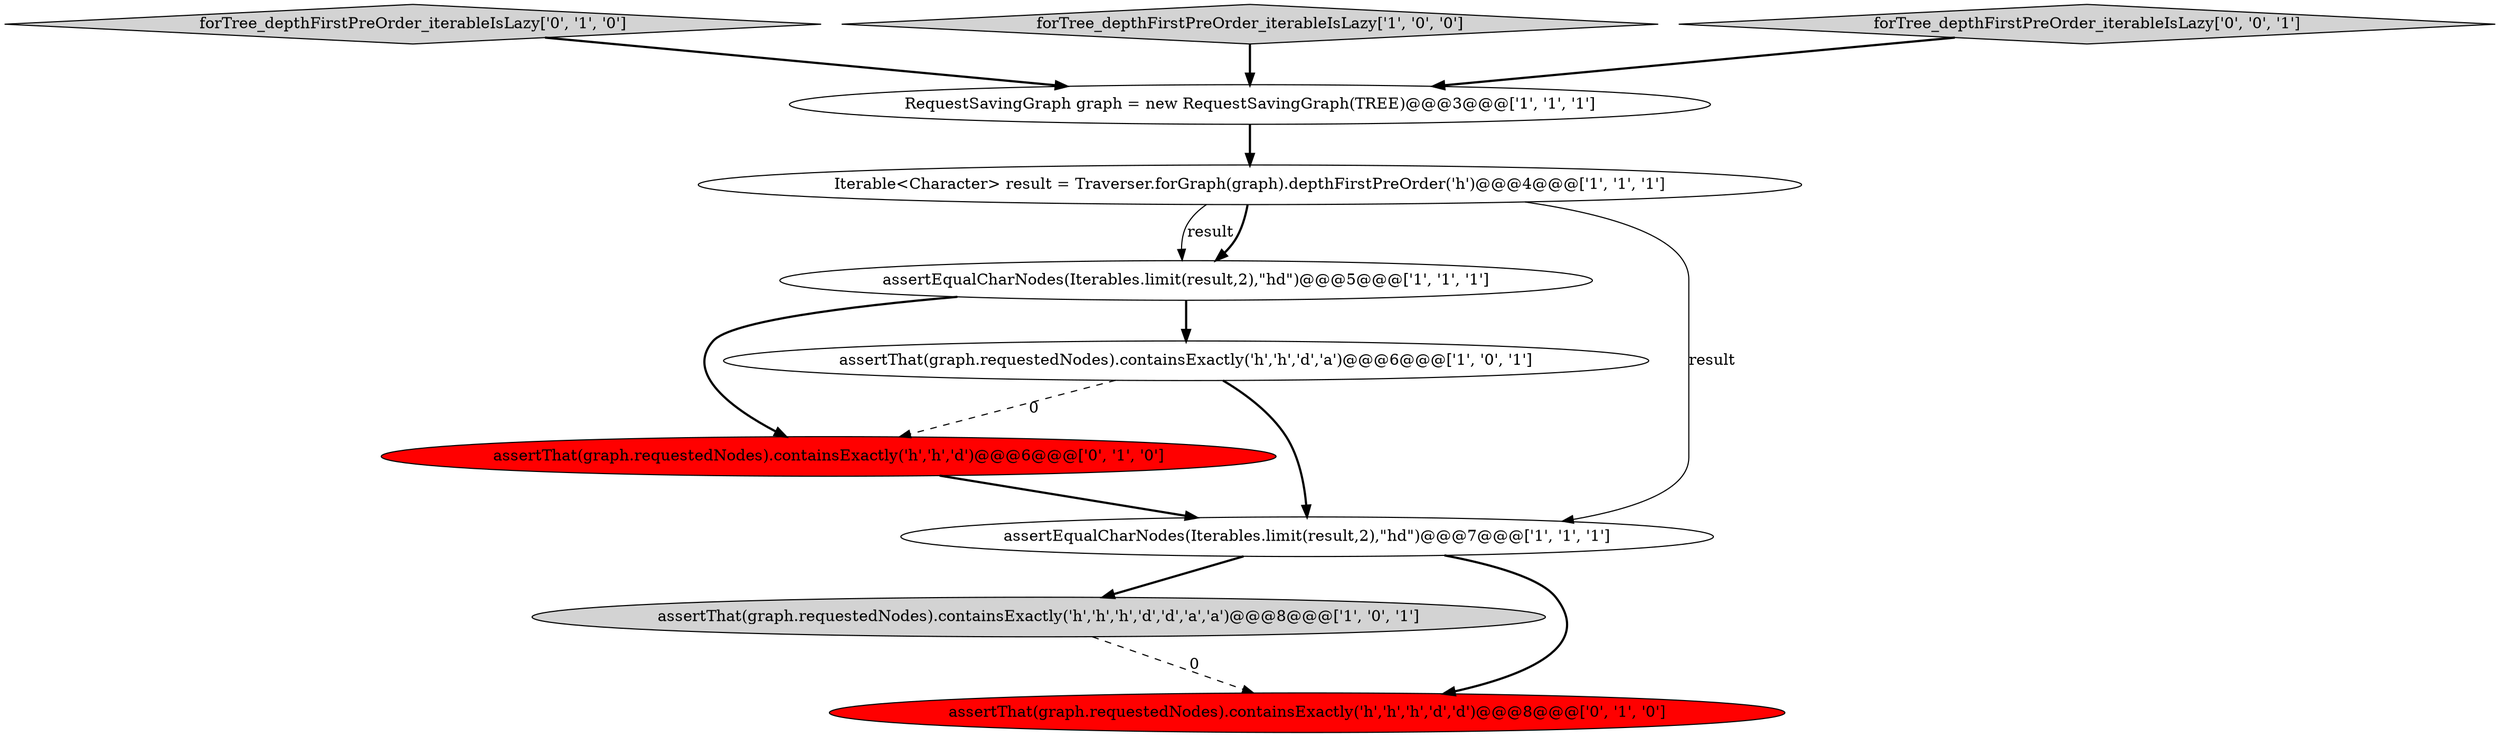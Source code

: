 digraph {
2 [style = filled, label = "assertThat(graph.requestedNodes).containsExactly('h','h','h','d','d','a','a')@@@8@@@['1', '0', '1']", fillcolor = lightgray, shape = ellipse image = "AAA0AAABBB1BBB"];
8 [style = filled, label = "forTree_depthFirstPreOrder_iterableIsLazy['0', '1', '0']", fillcolor = lightgray, shape = diamond image = "AAA0AAABBB2BBB"];
7 [style = filled, label = "assertThat(graph.requestedNodes).containsExactly('h','h','h','d','d')@@@8@@@['0', '1', '0']", fillcolor = red, shape = ellipse image = "AAA1AAABBB2BBB"];
6 [style = filled, label = "assertThat(graph.requestedNodes).containsExactly('h','h','d','a')@@@6@@@['1', '0', '1']", fillcolor = white, shape = ellipse image = "AAA0AAABBB1BBB"];
5 [style = filled, label = "forTree_depthFirstPreOrder_iterableIsLazy['1', '0', '0']", fillcolor = lightgray, shape = diamond image = "AAA0AAABBB1BBB"];
3 [style = filled, label = "Iterable<Character> result = Traverser.forGraph(graph).depthFirstPreOrder('h')@@@4@@@['1', '1', '1']", fillcolor = white, shape = ellipse image = "AAA0AAABBB1BBB"];
10 [style = filled, label = "forTree_depthFirstPreOrder_iterableIsLazy['0', '0', '1']", fillcolor = lightgray, shape = diamond image = "AAA0AAABBB3BBB"];
9 [style = filled, label = "assertThat(graph.requestedNodes).containsExactly('h','h','d')@@@6@@@['0', '1', '0']", fillcolor = red, shape = ellipse image = "AAA1AAABBB2BBB"];
1 [style = filled, label = "assertEqualCharNodes(Iterables.limit(result,2),\"hd\")@@@5@@@['1', '1', '1']", fillcolor = white, shape = ellipse image = "AAA0AAABBB1BBB"];
0 [style = filled, label = "RequestSavingGraph graph = new RequestSavingGraph(TREE)@@@3@@@['1', '1', '1']", fillcolor = white, shape = ellipse image = "AAA0AAABBB1BBB"];
4 [style = filled, label = "assertEqualCharNodes(Iterables.limit(result,2),\"hd\")@@@7@@@['1', '1', '1']", fillcolor = white, shape = ellipse image = "AAA0AAABBB1BBB"];
8->0 [style = bold, label=""];
0->3 [style = bold, label=""];
6->4 [style = bold, label=""];
10->0 [style = bold, label=""];
3->1 [style = solid, label="result"];
1->6 [style = bold, label=""];
4->2 [style = bold, label=""];
3->1 [style = bold, label=""];
5->0 [style = bold, label=""];
2->7 [style = dashed, label="0"];
3->4 [style = solid, label="result"];
4->7 [style = bold, label=""];
1->9 [style = bold, label=""];
9->4 [style = bold, label=""];
6->9 [style = dashed, label="0"];
}
